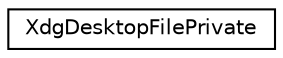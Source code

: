 digraph G
{
  edge [fontname="Helvetica",fontsize="10",labelfontname="Helvetica",labelfontsize="10"];
  node [fontname="Helvetica",fontsize="10",shape=record];
  rankdir=LR;
  Node1 [label="XdgDesktopFilePrivate",height=0.2,width=0.4,color="black", fillcolor="white", style="filled",URL="$classXdgDesktopFilePrivate.html"];
}
